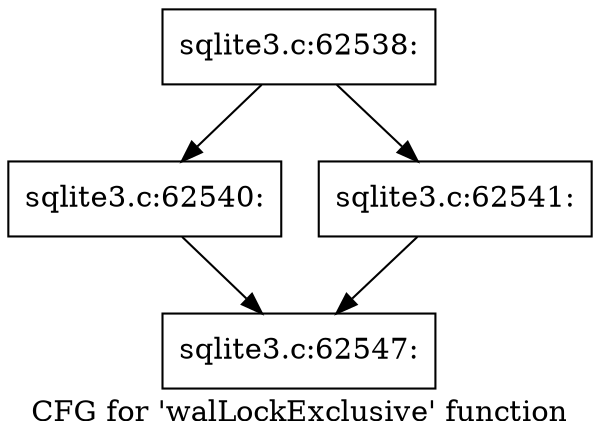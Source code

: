 digraph "CFG for 'walLockExclusive' function" {
	label="CFG for 'walLockExclusive' function";

	Node0x55c0f5e15af0 [shape=record,label="{sqlite3.c:62538:}"];
	Node0x55c0f5e15af0 -> Node0x55c0f73c5140;
	Node0x55c0f5e15af0 -> Node0x55c0f73c5190;
	Node0x55c0f73c5140 [shape=record,label="{sqlite3.c:62540:}"];
	Node0x55c0f73c5140 -> Node0x55c0f73c3880;
	Node0x55c0f73c5190 [shape=record,label="{sqlite3.c:62541:}"];
	Node0x55c0f73c5190 -> Node0x55c0f73c3880;
	Node0x55c0f73c3880 [shape=record,label="{sqlite3.c:62547:}"];
}
